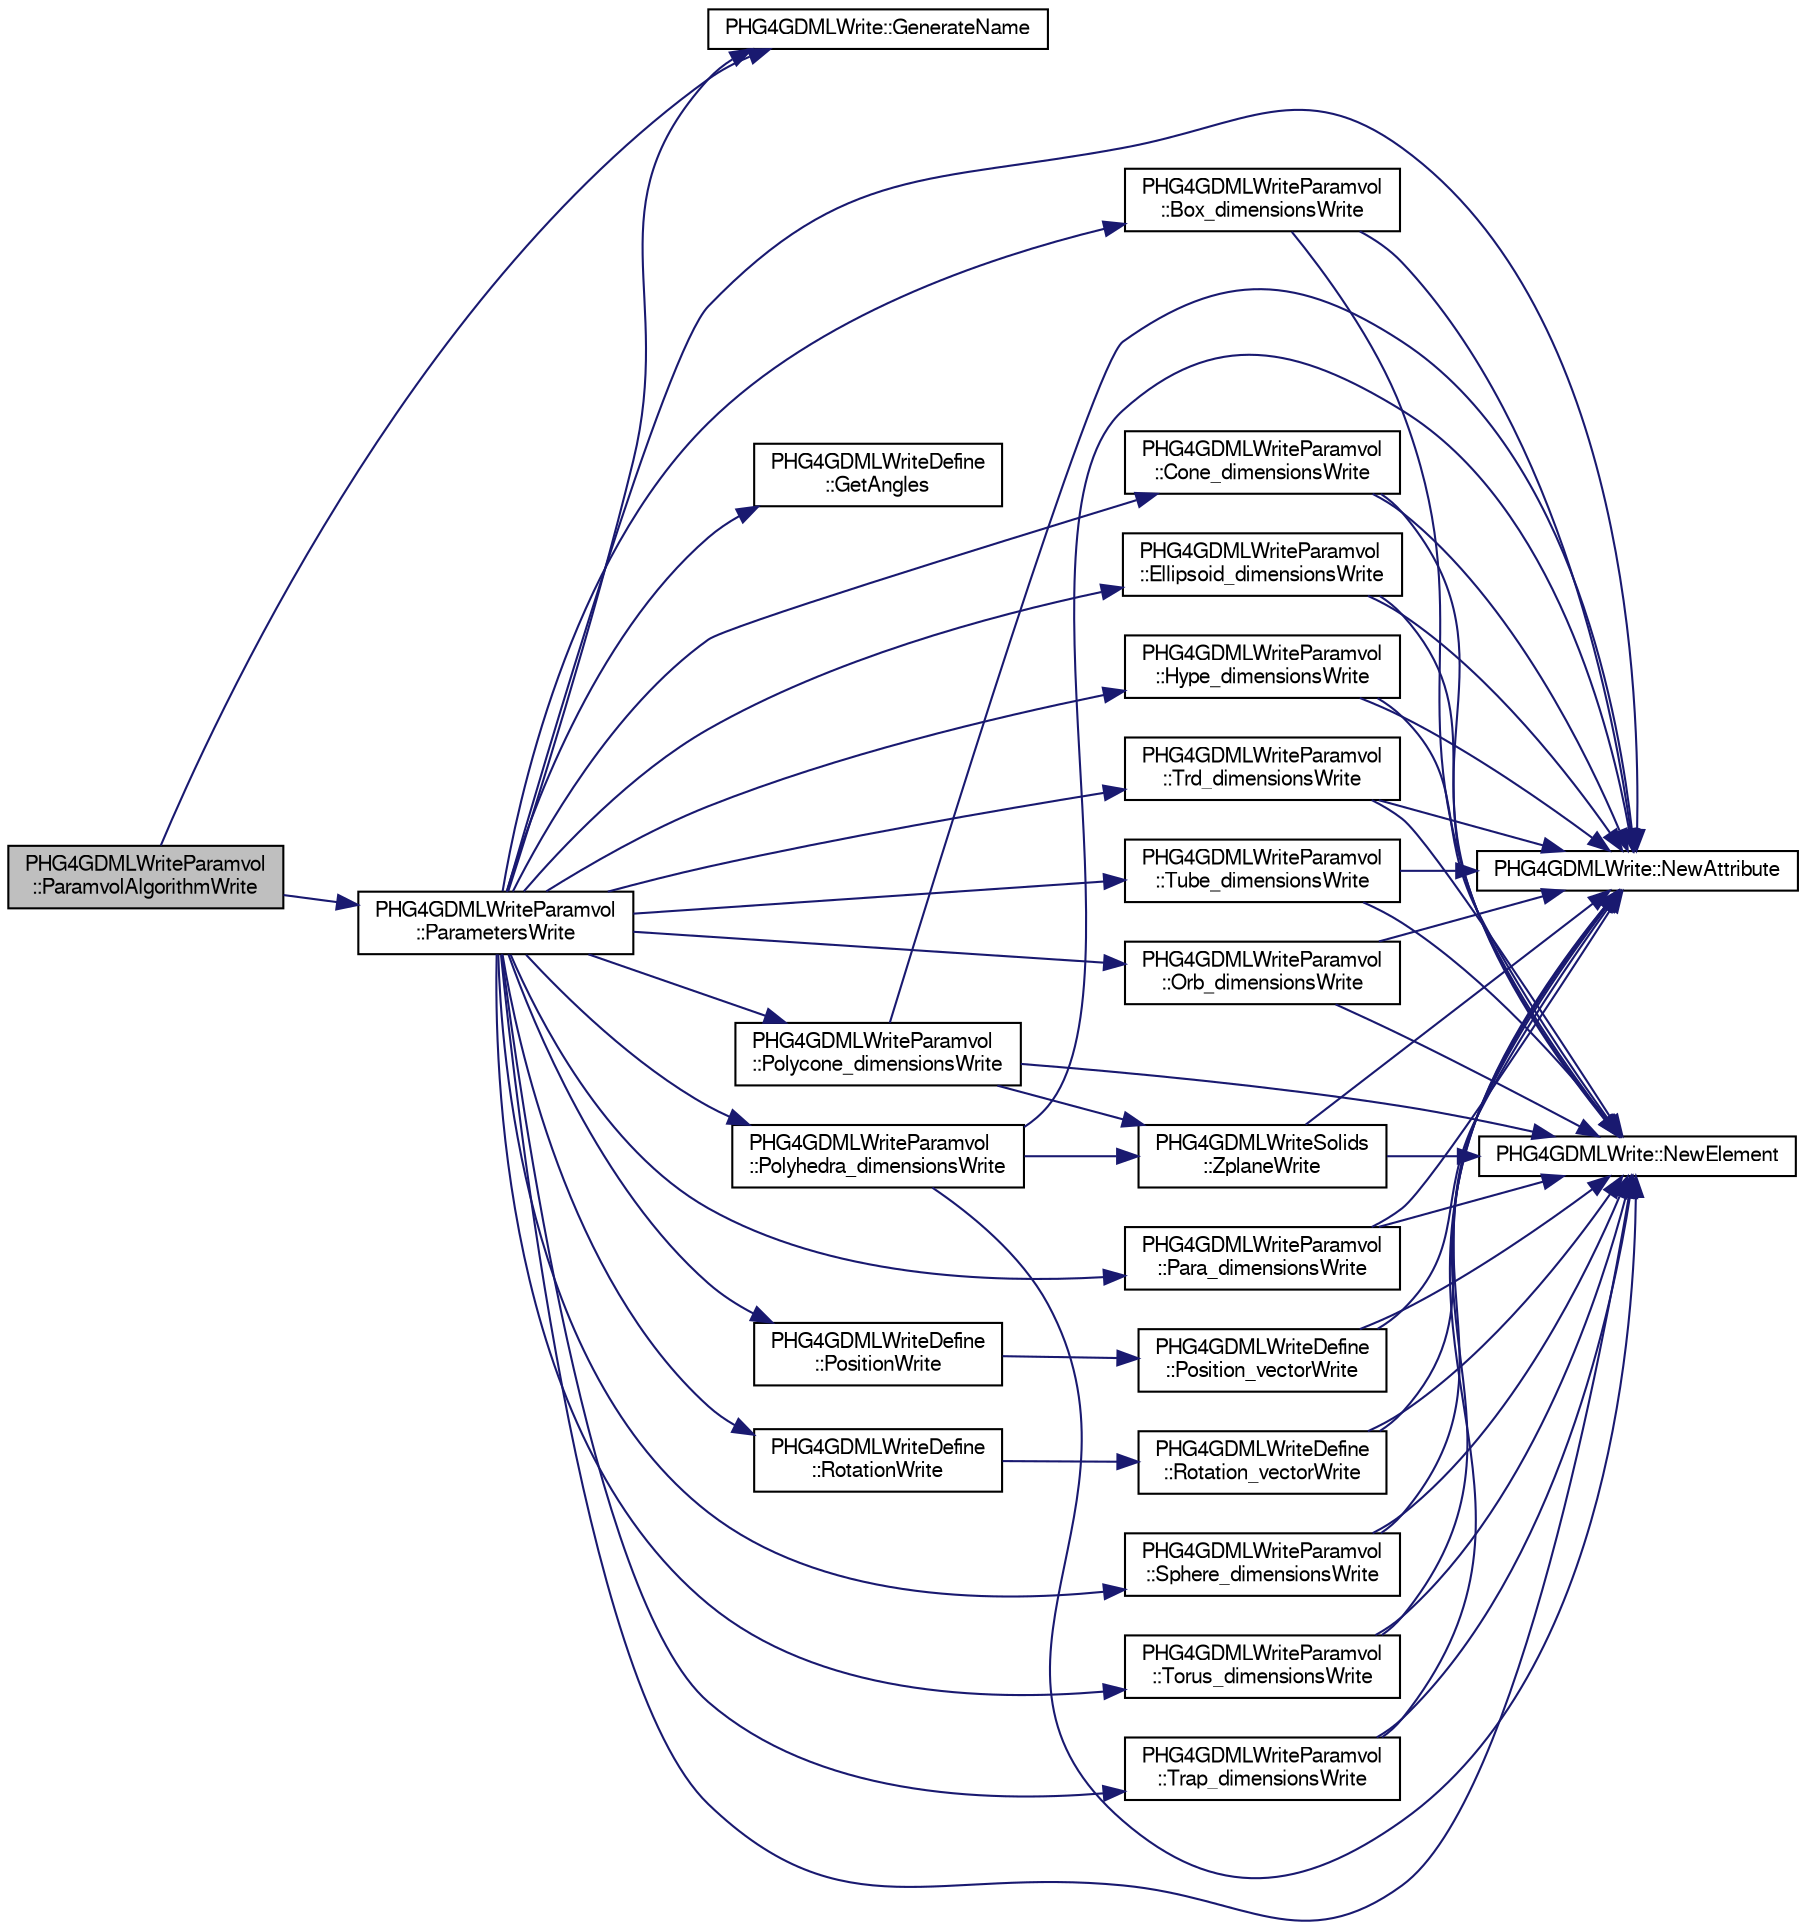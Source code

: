 digraph "PHG4GDMLWriteParamvol::ParamvolAlgorithmWrite"
{
  bgcolor="transparent";
  edge [fontname="FreeSans",fontsize="10",labelfontname="FreeSans",labelfontsize="10"];
  node [fontname="FreeSans",fontsize="10",shape=record];
  rankdir="LR";
  Node1 [label="PHG4GDMLWriteParamvol\l::ParamvolAlgorithmWrite",height=0.2,width=0.4,color="black", fillcolor="grey75", style="filled" fontcolor="black"];
  Node1 -> Node2 [color="midnightblue",fontsize="10",style="solid",fontname="FreeSans"];
  Node2 [label="PHG4GDMLWrite::GenerateName",height=0.2,width=0.4,color="black",URL="$dd/db5/classPHG4GDMLWrite.html#a16834147e17b47595b04d27a49405198"];
  Node1 -> Node3 [color="midnightblue",fontsize="10",style="solid",fontname="FreeSans"];
  Node3 [label="PHG4GDMLWriteParamvol\l::ParametersWrite",height=0.2,width=0.4,color="black",URL="$d8/dd9/classPHG4GDMLWriteParamvol.html#ac1ba363d8d334c018fa187f309858193"];
  Node3 -> Node4 [color="midnightblue",fontsize="10",style="solid",fontname="FreeSans"];
  Node4 [label="PHG4GDMLWriteParamvol\l::Box_dimensionsWrite",height=0.2,width=0.4,color="black",URL="$d8/dd9/classPHG4GDMLWriteParamvol.html#a38f5e401544a3dcbf1d3e49f8bb57e45"];
  Node4 -> Node5 [color="midnightblue",fontsize="10",style="solid",fontname="FreeSans"];
  Node5 [label="PHG4GDMLWrite::NewAttribute",height=0.2,width=0.4,color="black",URL="$dd/db5/classPHG4GDMLWrite.html#afe96dc9fdc7c1a0a1a96b59dc15dffa2"];
  Node4 -> Node6 [color="midnightblue",fontsize="10",style="solid",fontname="FreeSans"];
  Node6 [label="PHG4GDMLWrite::NewElement",height=0.2,width=0.4,color="black",URL="$dd/db5/classPHG4GDMLWrite.html#ada0a5579d406ec27f3150711ab83becc"];
  Node3 -> Node7 [color="midnightblue",fontsize="10",style="solid",fontname="FreeSans"];
  Node7 [label="PHG4GDMLWriteParamvol\l::Cone_dimensionsWrite",height=0.2,width=0.4,color="black",URL="$d8/dd9/classPHG4GDMLWriteParamvol.html#a479db3d2c00958bdadbf7b5c4963fdc6"];
  Node7 -> Node5 [color="midnightblue",fontsize="10",style="solid",fontname="FreeSans"];
  Node7 -> Node6 [color="midnightblue",fontsize="10",style="solid",fontname="FreeSans"];
  Node3 -> Node8 [color="midnightblue",fontsize="10",style="solid",fontname="FreeSans"];
  Node8 [label="PHG4GDMLWriteParamvol\l::Ellipsoid_dimensionsWrite",height=0.2,width=0.4,color="black",URL="$d8/dd9/classPHG4GDMLWriteParamvol.html#aca1efafd52e225a354ae880df2cfa4a6"];
  Node8 -> Node5 [color="midnightblue",fontsize="10",style="solid",fontname="FreeSans"];
  Node8 -> Node6 [color="midnightblue",fontsize="10",style="solid",fontname="FreeSans"];
  Node3 -> Node2 [color="midnightblue",fontsize="10",style="solid",fontname="FreeSans"];
  Node3 -> Node9 [color="midnightblue",fontsize="10",style="solid",fontname="FreeSans"];
  Node9 [label="PHG4GDMLWriteDefine\l::GetAngles",height=0.2,width=0.4,color="black",URL="$d9/def/classPHG4GDMLWriteDefine.html#a73fd90a6454e36a073fd038eb944e48d"];
  Node3 -> Node10 [color="midnightblue",fontsize="10",style="solid",fontname="FreeSans"];
  Node10 [label="PHG4GDMLWriteParamvol\l::Hype_dimensionsWrite",height=0.2,width=0.4,color="black",URL="$d8/dd9/classPHG4GDMLWriteParamvol.html#a115192ad15469bbbdab4a7df58323330"];
  Node10 -> Node5 [color="midnightblue",fontsize="10",style="solid",fontname="FreeSans"];
  Node10 -> Node6 [color="midnightblue",fontsize="10",style="solid",fontname="FreeSans"];
  Node3 -> Node5 [color="midnightblue",fontsize="10",style="solid",fontname="FreeSans"];
  Node3 -> Node6 [color="midnightblue",fontsize="10",style="solid",fontname="FreeSans"];
  Node3 -> Node11 [color="midnightblue",fontsize="10",style="solid",fontname="FreeSans"];
  Node11 [label="PHG4GDMLWriteParamvol\l::Orb_dimensionsWrite",height=0.2,width=0.4,color="black",URL="$d8/dd9/classPHG4GDMLWriteParamvol.html#aade0ea32f19293f31066aeecf2d1b5f7"];
  Node11 -> Node5 [color="midnightblue",fontsize="10",style="solid",fontname="FreeSans"];
  Node11 -> Node6 [color="midnightblue",fontsize="10",style="solid",fontname="FreeSans"];
  Node3 -> Node12 [color="midnightblue",fontsize="10",style="solid",fontname="FreeSans"];
  Node12 [label="PHG4GDMLWriteParamvol\l::Para_dimensionsWrite",height=0.2,width=0.4,color="black",URL="$d8/dd9/classPHG4GDMLWriteParamvol.html#a17893bfb0bac22f5261a6a9fc504e5e0"];
  Node12 -> Node5 [color="midnightblue",fontsize="10",style="solid",fontname="FreeSans"];
  Node12 -> Node6 [color="midnightblue",fontsize="10",style="solid",fontname="FreeSans"];
  Node3 -> Node13 [color="midnightblue",fontsize="10",style="solid",fontname="FreeSans"];
  Node13 [label="PHG4GDMLWriteParamvol\l::Polycone_dimensionsWrite",height=0.2,width=0.4,color="black",URL="$d8/dd9/classPHG4GDMLWriteParamvol.html#a152630075a55cde45067fbc99f0af621"];
  Node13 -> Node6 [color="midnightblue",fontsize="10",style="solid",fontname="FreeSans"];
  Node13 -> Node5 [color="midnightblue",fontsize="10",style="solid",fontname="FreeSans"];
  Node13 -> Node14 [color="midnightblue",fontsize="10",style="solid",fontname="FreeSans"];
  Node14 [label="PHG4GDMLWriteSolids\l::ZplaneWrite",height=0.2,width=0.4,color="black",URL="$d0/d94/classPHG4GDMLWriteSolids.html#a21646b90690b673d3d5f48acd22f95c3"];
  Node14 -> Node6 [color="midnightblue",fontsize="10",style="solid",fontname="FreeSans"];
  Node14 -> Node5 [color="midnightblue",fontsize="10",style="solid",fontname="FreeSans"];
  Node3 -> Node15 [color="midnightblue",fontsize="10",style="solid",fontname="FreeSans"];
  Node15 [label="PHG4GDMLWriteParamvol\l::Polyhedra_dimensionsWrite",height=0.2,width=0.4,color="black",URL="$d8/dd9/classPHG4GDMLWriteParamvol.html#af37ce5bcfc07bea2c0a4026da4fa2c3a"];
  Node15 -> Node6 [color="midnightblue",fontsize="10",style="solid",fontname="FreeSans"];
  Node15 -> Node5 [color="midnightblue",fontsize="10",style="solid",fontname="FreeSans"];
  Node15 -> Node14 [color="midnightblue",fontsize="10",style="solid",fontname="FreeSans"];
  Node3 -> Node16 [color="midnightblue",fontsize="10",style="solid",fontname="FreeSans"];
  Node16 [label="PHG4GDMLWriteDefine\l::PositionWrite",height=0.2,width=0.4,color="black",URL="$d9/def/classPHG4GDMLWriteDefine.html#a2360d759be1c4c555860e4f20bb80394"];
  Node16 -> Node17 [color="midnightblue",fontsize="10",style="solid",fontname="FreeSans"];
  Node17 [label="PHG4GDMLWriteDefine\l::Position_vectorWrite",height=0.2,width=0.4,color="black",URL="$d9/def/classPHG4GDMLWriteDefine.html#a4afdc8b4e9e647a40da36e6c6896f56d"];
  Node17 -> Node5 [color="midnightblue",fontsize="10",style="solid",fontname="FreeSans"];
  Node17 -> Node6 [color="midnightblue",fontsize="10",style="solid",fontname="FreeSans"];
  Node3 -> Node18 [color="midnightblue",fontsize="10",style="solid",fontname="FreeSans"];
  Node18 [label="PHG4GDMLWriteDefine\l::RotationWrite",height=0.2,width=0.4,color="black",URL="$d9/def/classPHG4GDMLWriteDefine.html#a7828fe9d6b891185597a8c5afb53717d"];
  Node18 -> Node19 [color="midnightblue",fontsize="10",style="solid",fontname="FreeSans"];
  Node19 [label="PHG4GDMLWriteDefine\l::Rotation_vectorWrite",height=0.2,width=0.4,color="black",URL="$d9/def/classPHG4GDMLWriteDefine.html#a8e59febb09b3397fe38cb9ad92ab10b2"];
  Node19 -> Node5 [color="midnightblue",fontsize="10",style="solid",fontname="FreeSans"];
  Node19 -> Node6 [color="midnightblue",fontsize="10",style="solid",fontname="FreeSans"];
  Node3 -> Node20 [color="midnightblue",fontsize="10",style="solid",fontname="FreeSans"];
  Node20 [label="PHG4GDMLWriteParamvol\l::Sphere_dimensionsWrite",height=0.2,width=0.4,color="black",URL="$d8/dd9/classPHG4GDMLWriteParamvol.html#adba0dddfc7fa2597e58ee2d74fd0e18d"];
  Node20 -> Node6 [color="midnightblue",fontsize="10",style="solid",fontname="FreeSans"];
  Node20 -> Node5 [color="midnightblue",fontsize="10",style="solid",fontname="FreeSans"];
  Node3 -> Node21 [color="midnightblue",fontsize="10",style="solid",fontname="FreeSans"];
  Node21 [label="PHG4GDMLWriteParamvol\l::Torus_dimensionsWrite",height=0.2,width=0.4,color="black",URL="$d8/dd9/classPHG4GDMLWriteParamvol.html#aeb0ab329331fed2eb6f9e7222d7ff7bc"];
  Node21 -> Node6 [color="midnightblue",fontsize="10",style="solid",fontname="FreeSans"];
  Node21 -> Node5 [color="midnightblue",fontsize="10",style="solid",fontname="FreeSans"];
  Node3 -> Node22 [color="midnightblue",fontsize="10",style="solid",fontname="FreeSans"];
  Node22 [label="PHG4GDMLWriteParamvol\l::Trap_dimensionsWrite",height=0.2,width=0.4,color="black",URL="$d8/dd9/classPHG4GDMLWriteParamvol.html#aaa4605740d61253277869030be24e147"];
  Node22 -> Node6 [color="midnightblue",fontsize="10",style="solid",fontname="FreeSans"];
  Node22 -> Node5 [color="midnightblue",fontsize="10",style="solid",fontname="FreeSans"];
  Node3 -> Node23 [color="midnightblue",fontsize="10",style="solid",fontname="FreeSans"];
  Node23 [label="PHG4GDMLWriteParamvol\l::Trd_dimensionsWrite",height=0.2,width=0.4,color="black",URL="$d8/dd9/classPHG4GDMLWriteParamvol.html#abfcd4a511ec2d842230e3829ba406f54"];
  Node23 -> Node6 [color="midnightblue",fontsize="10",style="solid",fontname="FreeSans"];
  Node23 -> Node5 [color="midnightblue",fontsize="10",style="solid",fontname="FreeSans"];
  Node3 -> Node24 [color="midnightblue",fontsize="10",style="solid",fontname="FreeSans"];
  Node24 [label="PHG4GDMLWriteParamvol\l::Tube_dimensionsWrite",height=0.2,width=0.4,color="black",URL="$d8/dd9/classPHG4GDMLWriteParamvol.html#aeb0a16c27558638560ddc0f459797cc1"];
  Node24 -> Node6 [color="midnightblue",fontsize="10",style="solid",fontname="FreeSans"];
  Node24 -> Node5 [color="midnightblue",fontsize="10",style="solid",fontname="FreeSans"];
}
